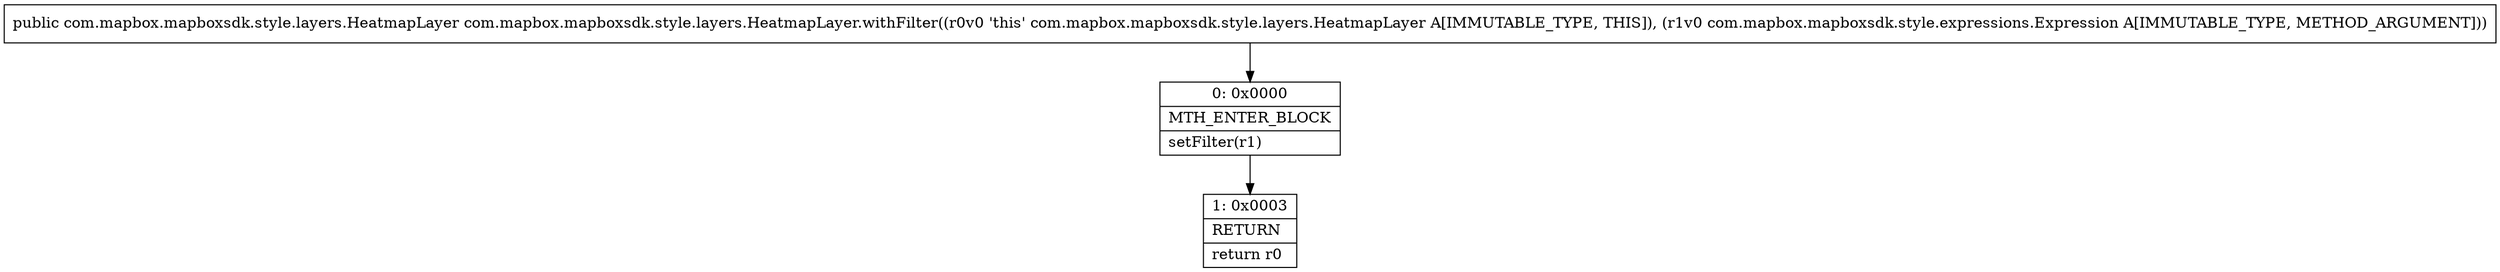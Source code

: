 digraph "CFG forcom.mapbox.mapboxsdk.style.layers.HeatmapLayer.withFilter(Lcom\/mapbox\/mapboxsdk\/style\/expressions\/Expression;)Lcom\/mapbox\/mapboxsdk\/style\/layers\/HeatmapLayer;" {
Node_0 [shape=record,label="{0\:\ 0x0000|MTH_ENTER_BLOCK\l|setFilter(r1)\l}"];
Node_1 [shape=record,label="{1\:\ 0x0003|RETURN\l|return r0\l}"];
MethodNode[shape=record,label="{public com.mapbox.mapboxsdk.style.layers.HeatmapLayer com.mapbox.mapboxsdk.style.layers.HeatmapLayer.withFilter((r0v0 'this' com.mapbox.mapboxsdk.style.layers.HeatmapLayer A[IMMUTABLE_TYPE, THIS]), (r1v0 com.mapbox.mapboxsdk.style.expressions.Expression A[IMMUTABLE_TYPE, METHOD_ARGUMENT])) }"];
MethodNode -> Node_0;
Node_0 -> Node_1;
}

